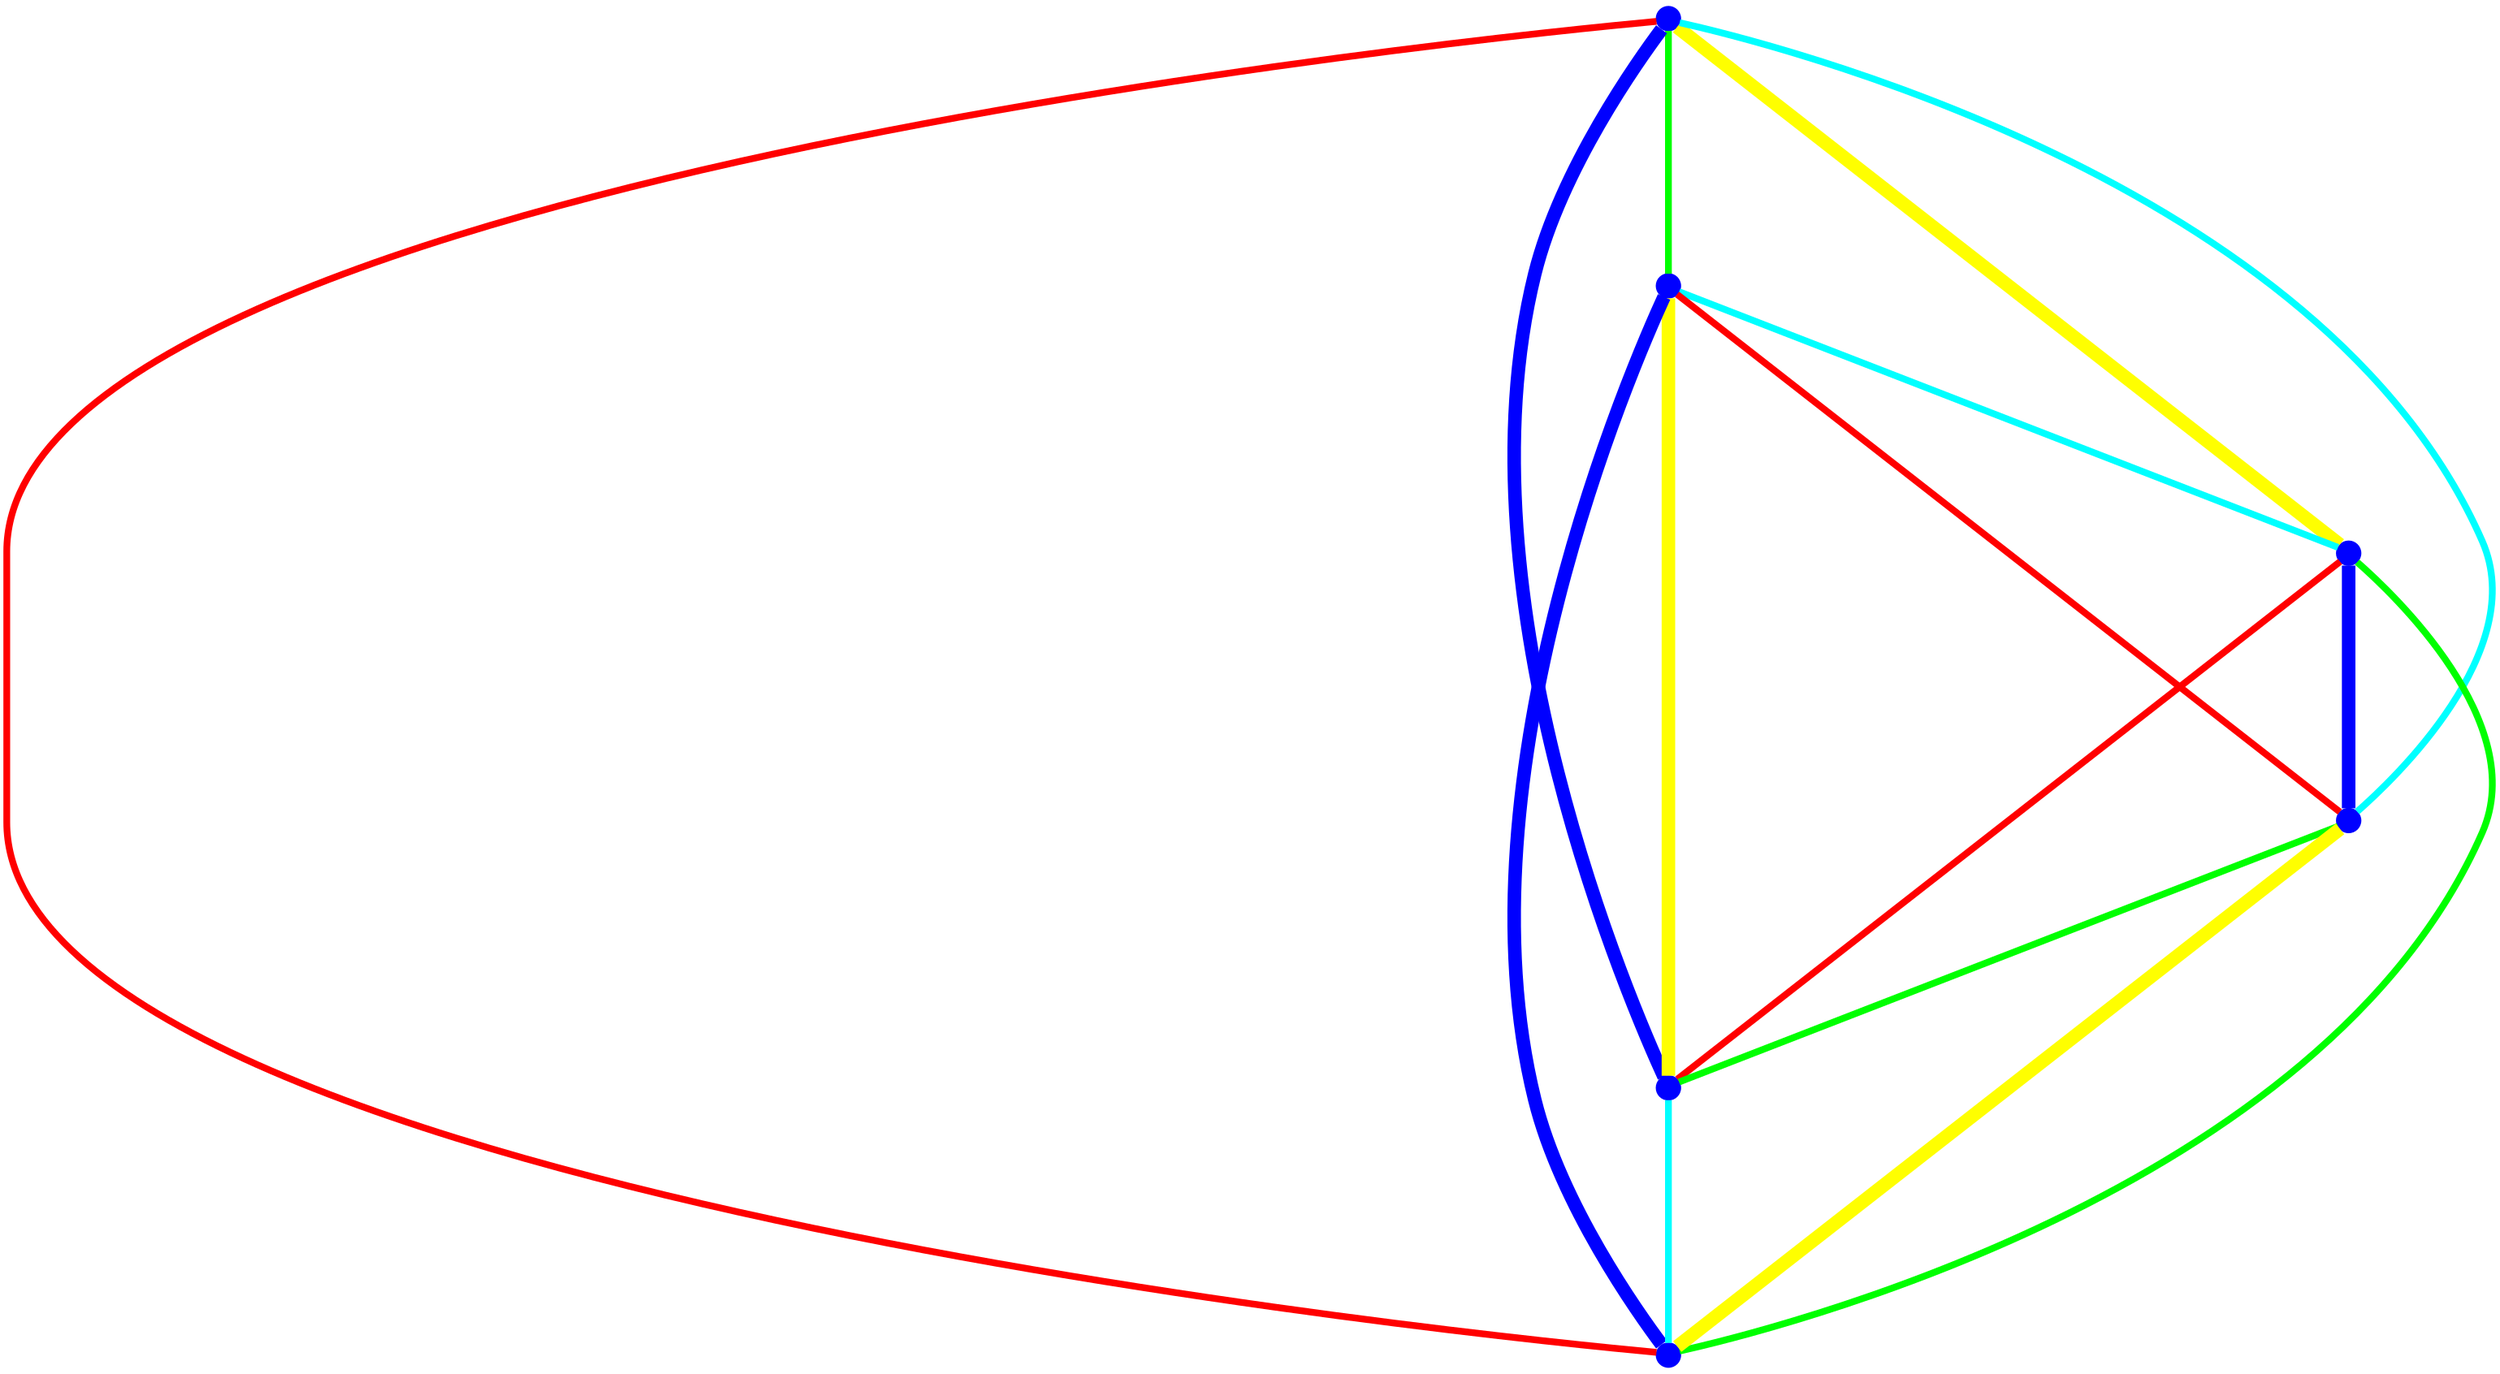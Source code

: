 graph {
ranksep=2
nodesep=2
node [label="" shape=circle style=filled fixedsize=true color=blue fillcolor=blue width=0.2];
"1" -- "2" [style="solid",penwidth="4",color="green"];
"1" -- "3" [style="solid",penwidth="8",color="yellow"];
"1" -- "4" [style="solid",penwidth="4",color="cyan"];
"1" -- "5" [style="solid",penwidth="8",color="blue"];
"1" -- "6" [style="solid",penwidth="4",color="red"];
"2" -- "3" [style="solid",penwidth="4",color="cyan"];
"2" -- "4" [style="solid",penwidth="4",color="red"];
"2" -- "5" [style="solid",penwidth="8",color="yellow"];
"2" -- "6" [style="solid",penwidth="8",color="blue"];
"3" -- "4" [style="solid",penwidth="8",color="blue"];
"3" -- "5" [style="solid",penwidth="4",color="red"];
"3" -- "6" [style="solid",penwidth="4",color="green"];
"4" -- "5" [style="solid",penwidth="4",color="green"];
"4" -- "6" [style="solid",penwidth="8",color="yellow"];
"5" -- "6" [style="solid",penwidth="4",color="cyan"];
}
